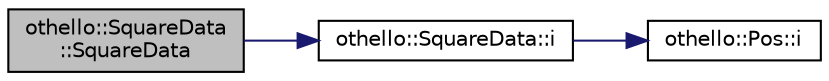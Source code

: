 digraph "othello::SquareData::SquareData"
{
  edge [fontname="Helvetica",fontsize="10",labelfontname="Helvetica",labelfontsize="10"];
  node [fontname="Helvetica",fontsize="10",shape=record];
  rankdir="LR";
  Node1 [label="othello::SquareData\l::SquareData",height=0.2,width=0.4,color="black", fillcolor="grey75", style="filled", fontcolor="black"];
  Node1 -> Node2 [color="midnightblue",fontsize="10",style="solid",fontname="Helvetica"];
  Node2 [label="othello::SquareData::i",height=0.2,width=0.4,color="black", fillcolor="white", style="filled",URL="$d3/de5/classothello_1_1_square_data.html#a55fdfa0c1e1127a21483e7ed1ac3e823"];
  Node2 -> Node3 [color="midnightblue",fontsize="10",style="solid",fontname="Helvetica"];
  Node3 [label="othello::Pos::i",height=0.2,width=0.4,color="black", fillcolor="white", style="filled",URL="$d7/dd3/classothello_1_1_pos.html#afc7c09b0cba441f4ac30a3eb986aa59f"];
}
